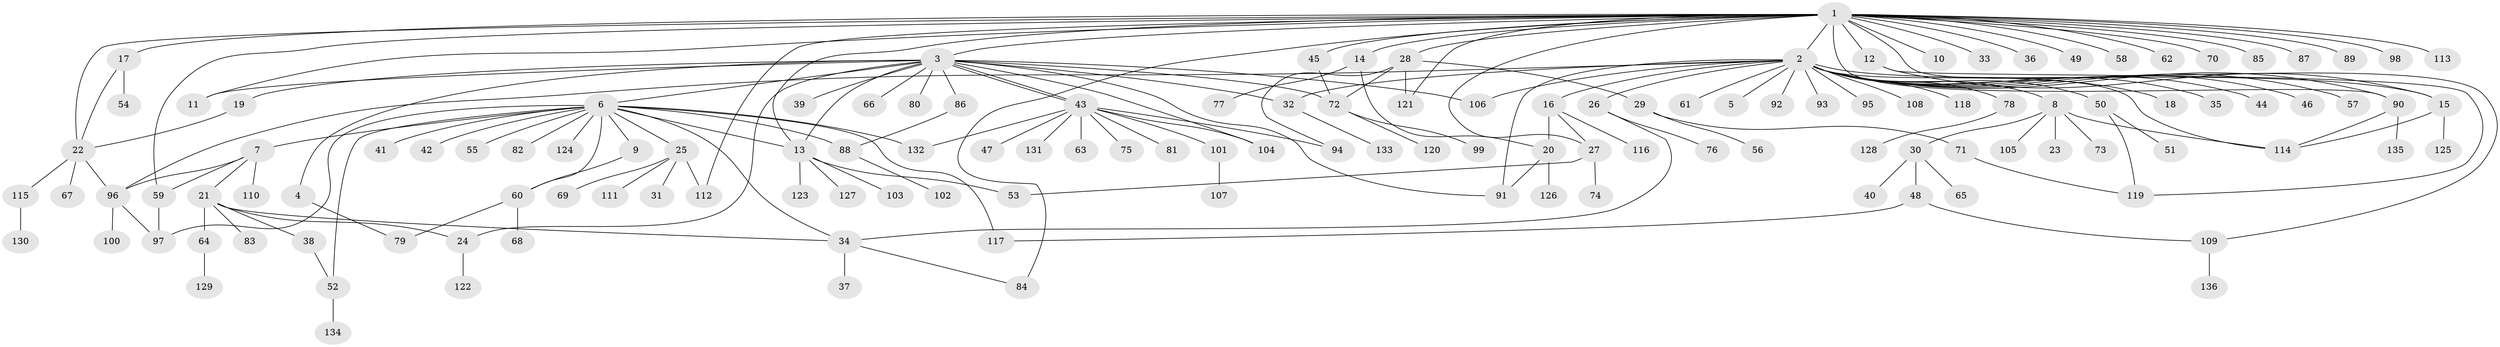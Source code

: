 // coarse degree distribution, {28: 0.010526315789473684, 23: 0.010526315789473684, 15: 0.010526315789473684, 2: 0.1368421052631579, 1: 0.5789473684210527, 16: 0.010526315789473684, 5: 0.031578947368421054, 6: 0.031578947368421054, 3: 0.07368421052631578, 4: 0.09473684210526316, 9: 0.010526315789473684}
// Generated by graph-tools (version 1.1) at 2025/18/03/04/25 18:18:09]
// undirected, 136 vertices, 177 edges
graph export_dot {
graph [start="1"]
  node [color=gray90,style=filled];
  1;
  2;
  3;
  4;
  5;
  6;
  7;
  8;
  9;
  10;
  11;
  12;
  13;
  14;
  15;
  16;
  17;
  18;
  19;
  20;
  21;
  22;
  23;
  24;
  25;
  26;
  27;
  28;
  29;
  30;
  31;
  32;
  33;
  34;
  35;
  36;
  37;
  38;
  39;
  40;
  41;
  42;
  43;
  44;
  45;
  46;
  47;
  48;
  49;
  50;
  51;
  52;
  53;
  54;
  55;
  56;
  57;
  58;
  59;
  60;
  61;
  62;
  63;
  64;
  65;
  66;
  67;
  68;
  69;
  70;
  71;
  72;
  73;
  74;
  75;
  76;
  77;
  78;
  79;
  80;
  81;
  82;
  83;
  84;
  85;
  86;
  87;
  88;
  89;
  90;
  91;
  92;
  93;
  94;
  95;
  96;
  97;
  98;
  99;
  100;
  101;
  102;
  103;
  104;
  105;
  106;
  107;
  108;
  109;
  110;
  111;
  112;
  113;
  114;
  115;
  116;
  117;
  118;
  119;
  120;
  121;
  122;
  123;
  124;
  125;
  126;
  127;
  128;
  129;
  130;
  131;
  132;
  133;
  134;
  135;
  136;
  1 -- 2;
  1 -- 3;
  1 -- 10;
  1 -- 11;
  1 -- 12;
  1 -- 13;
  1 -- 14;
  1 -- 17;
  1 -- 22;
  1 -- 27;
  1 -- 28;
  1 -- 33;
  1 -- 36;
  1 -- 45;
  1 -- 49;
  1 -- 58;
  1 -- 59;
  1 -- 62;
  1 -- 70;
  1 -- 84;
  1 -- 85;
  1 -- 87;
  1 -- 89;
  1 -- 90;
  1 -- 98;
  1 -- 109;
  1 -- 112;
  1 -- 113;
  1 -- 121;
  2 -- 5;
  2 -- 8;
  2 -- 15;
  2 -- 16;
  2 -- 18;
  2 -- 26;
  2 -- 32;
  2 -- 35;
  2 -- 44;
  2 -- 46;
  2 -- 50;
  2 -- 57;
  2 -- 61;
  2 -- 78;
  2 -- 90;
  2 -- 91;
  2 -- 92;
  2 -- 93;
  2 -- 95;
  2 -- 96;
  2 -- 106;
  2 -- 108;
  2 -- 114;
  2 -- 118;
  3 -- 4;
  3 -- 6;
  3 -- 11;
  3 -- 13;
  3 -- 19;
  3 -- 24;
  3 -- 32;
  3 -- 39;
  3 -- 43;
  3 -- 43;
  3 -- 66;
  3 -- 72;
  3 -- 80;
  3 -- 86;
  3 -- 91;
  3 -- 104;
  3 -- 106;
  4 -- 79;
  6 -- 7;
  6 -- 9;
  6 -- 13;
  6 -- 25;
  6 -- 34;
  6 -- 41;
  6 -- 42;
  6 -- 52;
  6 -- 55;
  6 -- 60;
  6 -- 82;
  6 -- 88;
  6 -- 97;
  6 -- 117;
  6 -- 124;
  6 -- 132;
  7 -- 21;
  7 -- 59;
  7 -- 96;
  7 -- 110;
  8 -- 23;
  8 -- 30;
  8 -- 73;
  8 -- 105;
  8 -- 114;
  9 -- 60;
  12 -- 15;
  12 -- 119;
  13 -- 53;
  13 -- 103;
  13 -- 123;
  13 -- 127;
  14 -- 20;
  14 -- 77;
  15 -- 114;
  15 -- 125;
  16 -- 20;
  16 -- 27;
  16 -- 116;
  17 -- 22;
  17 -- 54;
  19 -- 22;
  20 -- 91;
  20 -- 126;
  21 -- 24;
  21 -- 34;
  21 -- 38;
  21 -- 64;
  21 -- 83;
  22 -- 67;
  22 -- 96;
  22 -- 115;
  24 -- 122;
  25 -- 31;
  25 -- 69;
  25 -- 111;
  25 -- 112;
  26 -- 34;
  26 -- 76;
  27 -- 53;
  27 -- 74;
  28 -- 29;
  28 -- 72;
  28 -- 94;
  28 -- 121;
  29 -- 56;
  29 -- 71;
  30 -- 40;
  30 -- 48;
  30 -- 65;
  32 -- 133;
  34 -- 37;
  34 -- 84;
  38 -- 52;
  43 -- 47;
  43 -- 63;
  43 -- 75;
  43 -- 81;
  43 -- 94;
  43 -- 101;
  43 -- 104;
  43 -- 131;
  43 -- 132;
  45 -- 72;
  48 -- 109;
  48 -- 117;
  50 -- 51;
  50 -- 119;
  52 -- 134;
  59 -- 97;
  60 -- 68;
  60 -- 79;
  64 -- 129;
  71 -- 119;
  72 -- 99;
  72 -- 120;
  78 -- 128;
  86 -- 88;
  88 -- 102;
  90 -- 114;
  90 -- 135;
  96 -- 97;
  96 -- 100;
  101 -- 107;
  109 -- 136;
  115 -- 130;
}

